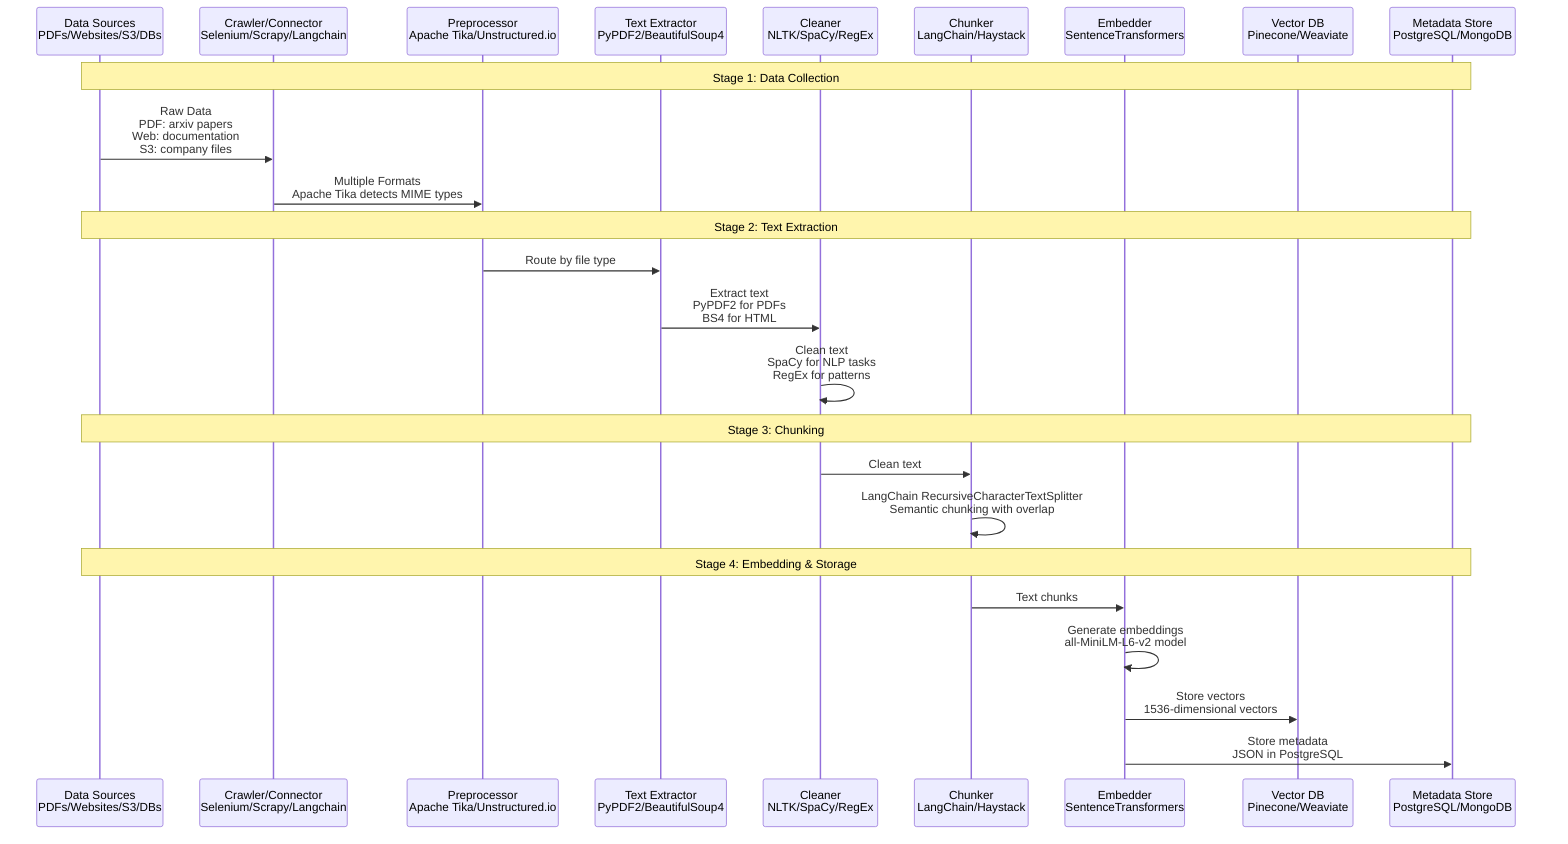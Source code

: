 sequenceDiagram
    participant DS as Data Sources<br/>PDFs/Websites/S3/DBs
    participant C as Crawler/Connector<br/>Selenium/Scrapy/Langchain
    participant P as Preprocessor<br/>Apache Tika/Unstructured.io
    participant T as Text Extractor<br/>PyPDF2/BeautifulSoup4
    participant CL as Cleaner<br/>NLTK/SpaCy/RegEx
    participant CH as Chunker<br/>LangChain/Haystack
    participant E as Embedder<br/>SentenceTransformers
    participant V as Vector DB<br/>Pinecone/Weaviate
    participant M as Metadata Store<br/>PostgreSQL/MongoDB

    Note over DS,M: Stage 1: Data Collection
    DS->>C: Raw Data<br/>PDF: arxiv papers<br/>Web: documentation<br/>S3: company files
    C->>P: Multiple Formats<br/>Apache Tika detects MIME types

    Note over DS,M: Stage 2: Text Extraction
    P->>T: Route by file type
    T->>CL: Extract text<br/>PyPDF2 for PDFs<br/>BS4 for HTML
    CL->>CL: Clean text<br/>SpaCy for NLP tasks<br/>RegEx for patterns

    Note over DS,M: Stage 3: Chunking
    CL->>CH: Clean text
    CH->>CH: LangChain RecursiveCharacterTextSplitter<br/>Semantic chunking with overlap

    Note over DS,M: Stage 4: Embedding & Storage
    CH->>E: Text chunks
    E->>E: Generate embeddings<br/>all-MiniLM-L6-v2 model
    E->>V: Store vectors<br/>1536-dimensional vectors
    E->>M: Store metadata<br/>JSON in PostgreSQL